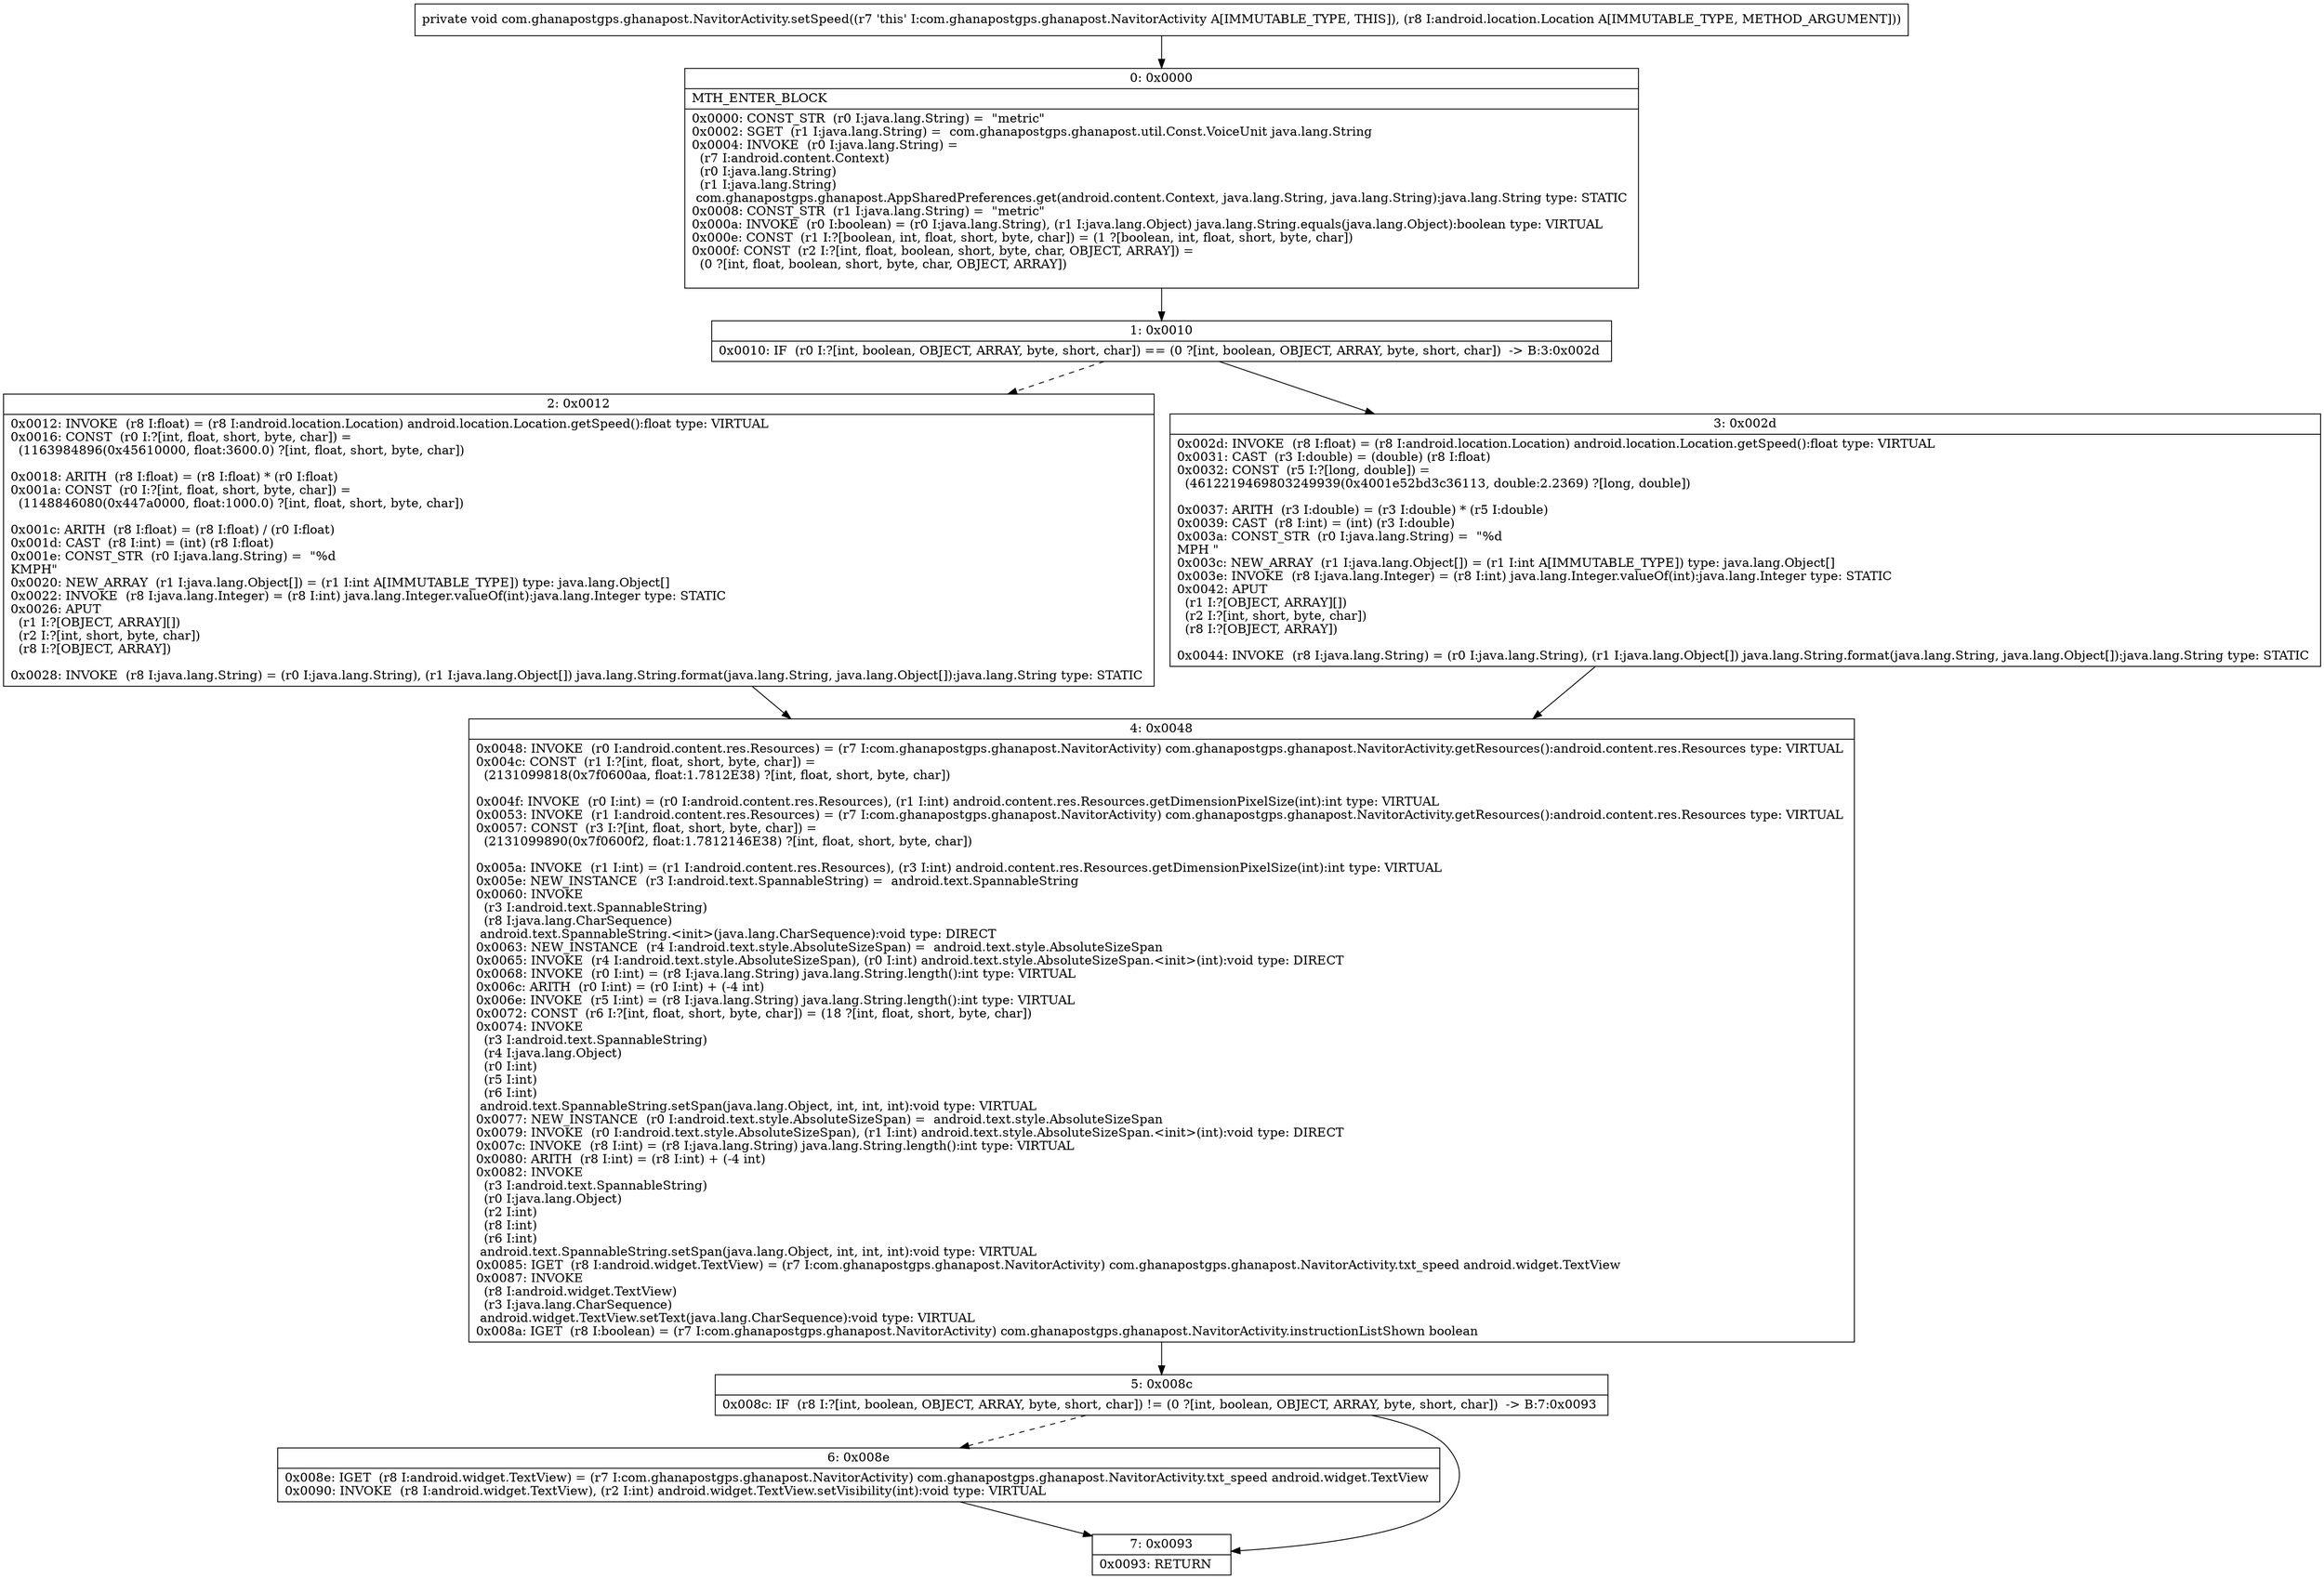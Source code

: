 digraph "CFG forcom.ghanapostgps.ghanapost.NavitorActivity.setSpeed(Landroid\/location\/Location;)V" {
Node_0 [shape=record,label="{0\:\ 0x0000|MTH_ENTER_BLOCK\l|0x0000: CONST_STR  (r0 I:java.lang.String) =  \"metric\" \l0x0002: SGET  (r1 I:java.lang.String) =  com.ghanapostgps.ghanapost.util.Const.VoiceUnit java.lang.String \l0x0004: INVOKE  (r0 I:java.lang.String) = \l  (r7 I:android.content.Context)\l  (r0 I:java.lang.String)\l  (r1 I:java.lang.String)\l com.ghanapostgps.ghanapost.AppSharedPreferences.get(android.content.Context, java.lang.String, java.lang.String):java.lang.String type: STATIC \l0x0008: CONST_STR  (r1 I:java.lang.String) =  \"metric\" \l0x000a: INVOKE  (r0 I:boolean) = (r0 I:java.lang.String), (r1 I:java.lang.Object) java.lang.String.equals(java.lang.Object):boolean type: VIRTUAL \l0x000e: CONST  (r1 I:?[boolean, int, float, short, byte, char]) = (1 ?[boolean, int, float, short, byte, char]) \l0x000f: CONST  (r2 I:?[int, float, boolean, short, byte, char, OBJECT, ARRAY]) = \l  (0 ?[int, float, boolean, short, byte, char, OBJECT, ARRAY])\l \l}"];
Node_1 [shape=record,label="{1\:\ 0x0010|0x0010: IF  (r0 I:?[int, boolean, OBJECT, ARRAY, byte, short, char]) == (0 ?[int, boolean, OBJECT, ARRAY, byte, short, char])  \-\> B:3:0x002d \l}"];
Node_2 [shape=record,label="{2\:\ 0x0012|0x0012: INVOKE  (r8 I:float) = (r8 I:android.location.Location) android.location.Location.getSpeed():float type: VIRTUAL \l0x0016: CONST  (r0 I:?[int, float, short, byte, char]) = \l  (1163984896(0x45610000, float:3600.0) ?[int, float, short, byte, char])\l \l0x0018: ARITH  (r8 I:float) = (r8 I:float) * (r0 I:float) \l0x001a: CONST  (r0 I:?[int, float, short, byte, char]) = \l  (1148846080(0x447a0000, float:1000.0) ?[int, float, short, byte, char])\l \l0x001c: ARITH  (r8 I:float) = (r8 I:float) \/ (r0 I:float) \l0x001d: CAST  (r8 I:int) = (int) (r8 I:float) \l0x001e: CONST_STR  (r0 I:java.lang.String) =  \"%d\lKMPH\" \l0x0020: NEW_ARRAY  (r1 I:java.lang.Object[]) = (r1 I:int A[IMMUTABLE_TYPE]) type: java.lang.Object[] \l0x0022: INVOKE  (r8 I:java.lang.Integer) = (r8 I:int) java.lang.Integer.valueOf(int):java.lang.Integer type: STATIC \l0x0026: APUT  \l  (r1 I:?[OBJECT, ARRAY][])\l  (r2 I:?[int, short, byte, char])\l  (r8 I:?[OBJECT, ARRAY])\l \l0x0028: INVOKE  (r8 I:java.lang.String) = (r0 I:java.lang.String), (r1 I:java.lang.Object[]) java.lang.String.format(java.lang.String, java.lang.Object[]):java.lang.String type: STATIC \l}"];
Node_3 [shape=record,label="{3\:\ 0x002d|0x002d: INVOKE  (r8 I:float) = (r8 I:android.location.Location) android.location.Location.getSpeed():float type: VIRTUAL \l0x0031: CAST  (r3 I:double) = (double) (r8 I:float) \l0x0032: CONST  (r5 I:?[long, double]) = \l  (4612219469803249939(0x4001e52bd3c36113, double:2.2369) ?[long, double])\l \l0x0037: ARITH  (r3 I:double) = (r3 I:double) * (r5 I:double) \l0x0039: CAST  (r8 I:int) = (int) (r3 I:double) \l0x003a: CONST_STR  (r0 I:java.lang.String) =  \"%d\lMPH \" \l0x003c: NEW_ARRAY  (r1 I:java.lang.Object[]) = (r1 I:int A[IMMUTABLE_TYPE]) type: java.lang.Object[] \l0x003e: INVOKE  (r8 I:java.lang.Integer) = (r8 I:int) java.lang.Integer.valueOf(int):java.lang.Integer type: STATIC \l0x0042: APUT  \l  (r1 I:?[OBJECT, ARRAY][])\l  (r2 I:?[int, short, byte, char])\l  (r8 I:?[OBJECT, ARRAY])\l \l0x0044: INVOKE  (r8 I:java.lang.String) = (r0 I:java.lang.String), (r1 I:java.lang.Object[]) java.lang.String.format(java.lang.String, java.lang.Object[]):java.lang.String type: STATIC \l}"];
Node_4 [shape=record,label="{4\:\ 0x0048|0x0048: INVOKE  (r0 I:android.content.res.Resources) = (r7 I:com.ghanapostgps.ghanapost.NavitorActivity) com.ghanapostgps.ghanapost.NavitorActivity.getResources():android.content.res.Resources type: VIRTUAL \l0x004c: CONST  (r1 I:?[int, float, short, byte, char]) = \l  (2131099818(0x7f0600aa, float:1.7812E38) ?[int, float, short, byte, char])\l \l0x004f: INVOKE  (r0 I:int) = (r0 I:android.content.res.Resources), (r1 I:int) android.content.res.Resources.getDimensionPixelSize(int):int type: VIRTUAL \l0x0053: INVOKE  (r1 I:android.content.res.Resources) = (r7 I:com.ghanapostgps.ghanapost.NavitorActivity) com.ghanapostgps.ghanapost.NavitorActivity.getResources():android.content.res.Resources type: VIRTUAL \l0x0057: CONST  (r3 I:?[int, float, short, byte, char]) = \l  (2131099890(0x7f0600f2, float:1.7812146E38) ?[int, float, short, byte, char])\l \l0x005a: INVOKE  (r1 I:int) = (r1 I:android.content.res.Resources), (r3 I:int) android.content.res.Resources.getDimensionPixelSize(int):int type: VIRTUAL \l0x005e: NEW_INSTANCE  (r3 I:android.text.SpannableString) =  android.text.SpannableString \l0x0060: INVOKE  \l  (r3 I:android.text.SpannableString)\l  (r8 I:java.lang.CharSequence)\l android.text.SpannableString.\<init\>(java.lang.CharSequence):void type: DIRECT \l0x0063: NEW_INSTANCE  (r4 I:android.text.style.AbsoluteSizeSpan) =  android.text.style.AbsoluteSizeSpan \l0x0065: INVOKE  (r4 I:android.text.style.AbsoluteSizeSpan), (r0 I:int) android.text.style.AbsoluteSizeSpan.\<init\>(int):void type: DIRECT \l0x0068: INVOKE  (r0 I:int) = (r8 I:java.lang.String) java.lang.String.length():int type: VIRTUAL \l0x006c: ARITH  (r0 I:int) = (r0 I:int) + (\-4 int) \l0x006e: INVOKE  (r5 I:int) = (r8 I:java.lang.String) java.lang.String.length():int type: VIRTUAL \l0x0072: CONST  (r6 I:?[int, float, short, byte, char]) = (18 ?[int, float, short, byte, char]) \l0x0074: INVOKE  \l  (r3 I:android.text.SpannableString)\l  (r4 I:java.lang.Object)\l  (r0 I:int)\l  (r5 I:int)\l  (r6 I:int)\l android.text.SpannableString.setSpan(java.lang.Object, int, int, int):void type: VIRTUAL \l0x0077: NEW_INSTANCE  (r0 I:android.text.style.AbsoluteSizeSpan) =  android.text.style.AbsoluteSizeSpan \l0x0079: INVOKE  (r0 I:android.text.style.AbsoluteSizeSpan), (r1 I:int) android.text.style.AbsoluteSizeSpan.\<init\>(int):void type: DIRECT \l0x007c: INVOKE  (r8 I:int) = (r8 I:java.lang.String) java.lang.String.length():int type: VIRTUAL \l0x0080: ARITH  (r8 I:int) = (r8 I:int) + (\-4 int) \l0x0082: INVOKE  \l  (r3 I:android.text.SpannableString)\l  (r0 I:java.lang.Object)\l  (r2 I:int)\l  (r8 I:int)\l  (r6 I:int)\l android.text.SpannableString.setSpan(java.lang.Object, int, int, int):void type: VIRTUAL \l0x0085: IGET  (r8 I:android.widget.TextView) = (r7 I:com.ghanapostgps.ghanapost.NavitorActivity) com.ghanapostgps.ghanapost.NavitorActivity.txt_speed android.widget.TextView \l0x0087: INVOKE  \l  (r8 I:android.widget.TextView)\l  (r3 I:java.lang.CharSequence)\l android.widget.TextView.setText(java.lang.CharSequence):void type: VIRTUAL \l0x008a: IGET  (r8 I:boolean) = (r7 I:com.ghanapostgps.ghanapost.NavitorActivity) com.ghanapostgps.ghanapost.NavitorActivity.instructionListShown boolean \l}"];
Node_5 [shape=record,label="{5\:\ 0x008c|0x008c: IF  (r8 I:?[int, boolean, OBJECT, ARRAY, byte, short, char]) != (0 ?[int, boolean, OBJECT, ARRAY, byte, short, char])  \-\> B:7:0x0093 \l}"];
Node_6 [shape=record,label="{6\:\ 0x008e|0x008e: IGET  (r8 I:android.widget.TextView) = (r7 I:com.ghanapostgps.ghanapost.NavitorActivity) com.ghanapostgps.ghanapost.NavitorActivity.txt_speed android.widget.TextView \l0x0090: INVOKE  (r8 I:android.widget.TextView), (r2 I:int) android.widget.TextView.setVisibility(int):void type: VIRTUAL \l}"];
Node_7 [shape=record,label="{7\:\ 0x0093|0x0093: RETURN   \l}"];
MethodNode[shape=record,label="{private void com.ghanapostgps.ghanapost.NavitorActivity.setSpeed((r7 'this' I:com.ghanapostgps.ghanapost.NavitorActivity A[IMMUTABLE_TYPE, THIS]), (r8 I:android.location.Location A[IMMUTABLE_TYPE, METHOD_ARGUMENT])) }"];
MethodNode -> Node_0;
Node_0 -> Node_1;
Node_1 -> Node_2[style=dashed];
Node_1 -> Node_3;
Node_2 -> Node_4;
Node_3 -> Node_4;
Node_4 -> Node_5;
Node_5 -> Node_6[style=dashed];
Node_5 -> Node_7;
Node_6 -> Node_7;
}

